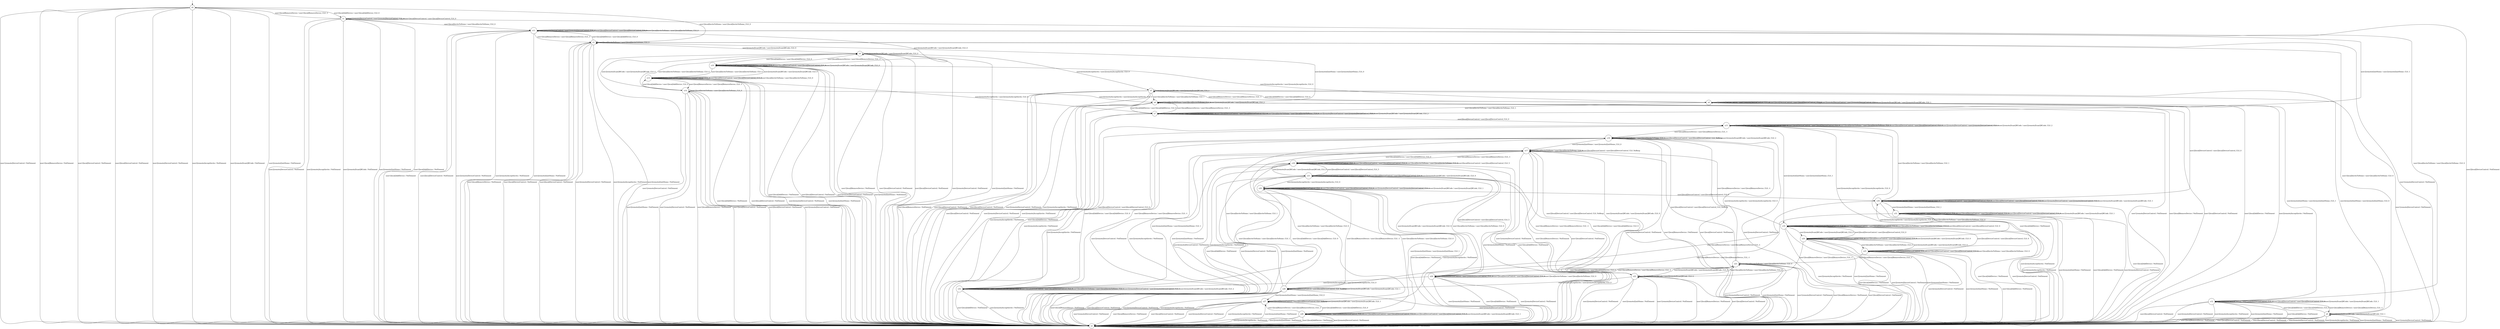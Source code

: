 digraph g {

	s0 [shape="circle" label="s0"];
	s1 [shape="circle" label="s1"];
	s2 [shape="circle" label="s2"];
	s3 [shape="circle" label="s3"];
	s4 [shape="circle" label="s4"];
	s5 [shape="circle" label="s5"];
	s6 [shape="circle" label="s6"];
	s7 [shape="circle" label="s7"];
	s8 [shape="circle" label="s8"];
	s9 [shape="circle" label="s9"];
	s10 [shape="circle" label="s10"];
	s11 [shape="circle" label="s11"];
	s12 [shape="circle" label="s12"];
	s13 [shape="circle" label="s13"];
	s14 [shape="circle" label="s14"];
	s15 [shape="circle" label="s15"];
	s16 [shape="circle" label="s16"];
	s17 [shape="circle" label="s17"];
	s18 [shape="circle" label="s18"];
	s19 [shape="circle" label="s19"];
	s20 [shape="circle" label="s20"];
	s21 [shape="circle" label="s21"];
	s22 [shape="circle" label="s22"];
	s23 [shape="circle" label="s23"];
	s24 [shape="circle" label="s24"];
	s25 [shape="circle" label="s25"];
	s26 [shape="circle" label="s26"];
	s27 [shape="circle" label="s27"];
	s28 [shape="circle" label="s28"];
	s29 [shape="circle" label="s29"];
	s30 [shape="circle" label="s30"];
	s31 [shape="circle" label="s31"];
	s32 [shape="circle" label="s32"];
	s0 -> s2 [label="user1|remote|DeviceControl / NoElement"];
	s0 -> s1 [label="user1|local|AddDevice / user1|local|AddDevice_CLS_0"];
	s0 -> s2 [label="user1|local|RemoveDevice / NoElement"];
	s0 -> s2 [label="user1|local|DeviceControl / NoElement"];
	s0 -> s3 [label="user1|local|InviteToHome / user1|local|InviteToHome_CLS_0"];
	s0 -> s2 [label="user2|local|DeviceControl / NoElement"];
	s0 -> s2 [label="user2|remote|DeviceControl / NoElement"];
	s0 -> s2 [label="user2|remote|AcceptInvite / NoElement"];
	s0 -> s2 [label="user2|remote|ScanQRCode / NoElement"];
	s0 -> s2 [label="user2|remote|QuitHome / NoElement"];
	s1 -> s1 [label="user1|remote|DeviceControl / user1|remote|DeviceControl_CLS_-1"];
	s1 -> s2 [label="user1|local|AddDevice / NoElement"];
	s1 -> s0 [label="user1|local|RemoveDevice / user1|local|RemoveDevice_CLS_-1"];
	s1 -> s1 [label="user1|local|DeviceControl / user1|local|DeviceControl_CLS_0"];
	s1 -> s11 [label="user1|local|InviteToHome / user1|local|InviteToHome_CLS_0"];
	s1 -> s2 [label="user2|local|DeviceControl / NoElement"];
	s1 -> s2 [label="user2|remote|DeviceControl / NoElement"];
	s1 -> s2 [label="user2|remote|AcceptInvite / NoElement"];
	s1 -> s2 [label="user2|remote|ScanQRCode / NoElement"];
	s1 -> s2 [label="user2|remote|QuitHome / NoElement"];
	s2 -> s2 [label="user1|remote|DeviceControl / NoElement"];
	s2 -> s2 [label="user1|local|AddDevice / NoElement"];
	s2 -> s2 [label="user1|local|RemoveDevice / NoElement"];
	s2 -> s2 [label="user1|local|DeviceControl / NoElement"];
	s2 -> s2 [label="user1|local|InviteToHome / NoElement"];
	s2 -> s2 [label="user2|local|DeviceControl / NoElement"];
	s2 -> s2 [label="user2|remote|DeviceControl / NoElement"];
	s2 -> s2 [label="user2|remote|AcceptInvite / NoElement"];
	s2 -> s2 [label="user2|remote|ScanQRCode / NoElement"];
	s2 -> s2 [label="user2|remote|QuitHome / NoElement"];
	s3 -> s2 [label="user1|remote|DeviceControl / NoElement"];
	s3 -> s11 [label="user1|local|AddDevice / user1|local|AddDevice_CLS_0"];
	s3 -> s2 [label="user1|local|RemoveDevice / NoElement"];
	s3 -> s2 [label="user1|local|DeviceControl / NoElement"];
	s3 -> s3 [label="user1|local|InviteToHome / user1|local|InviteToHome_CLS_0"];
	s3 -> s2 [label="user2|local|DeviceControl / NoElement"];
	s3 -> s2 [label="user2|remote|DeviceControl / NoElement"];
	s3 -> s2 [label="user2|remote|AcceptInvite / NoElement"];
	s3 -> s4 [label="user2|remote|ScanQRCode / user2|remote|ScanQRCode_CLS_0"];
	s3 -> s2 [label="user2|remote|QuitHome / NoElement"];
	s4 -> s2 [label="user1|remote|DeviceControl / NoElement"];
	s4 -> s10 [label="user1|local|AddDevice / user1|local|AddDevice_CLS_0"];
	s4 -> s2 [label="user1|local|RemoveDevice / NoElement"];
	s4 -> s2 [label="user1|local|DeviceControl / NoElement"];
	s4 -> s14 [label="user1|local|InviteToHome / user1|local|InviteToHome_CLS_0"];
	s4 -> s2 [label="user2|local|DeviceControl / NoElement"];
	s4 -> s2 [label="user2|remote|DeviceControl / NoElement"];
	s4 -> s5 [label="user2|remote|AcceptInvite / user2|remote|AcceptInvite_CLS_0"];
	s4 -> s4 [label="user2|remote|ScanQRCode / user2|remote|ScanQRCode_CLS_0"];
	s4 -> s2 [label="user2|remote|QuitHome / NoElement"];
	s5 -> s2 [label="user1|remote|DeviceControl / NoElement"];
	s5 -> s8 [label="user1|local|AddDevice / user1|local|AddDevice_CLS_0"];
	s5 -> s2 [label="user1|local|RemoveDevice / NoElement"];
	s5 -> s2 [label="user1|local|DeviceControl / NoElement"];
	s5 -> s6 [label="user1|local|InviteToHome / user1|local|InviteToHome_CLS_1"];
	s5 -> s2 [label="user2|local|DeviceControl / NoElement"];
	s5 -> s2 [label="user2|remote|DeviceControl / NoElement"];
	s5 -> s2 [label="user2|remote|AcceptInvite / NoElement"];
	s5 -> s5 [label="user2|remote|ScanQRCode / user2|remote|ScanQRCode_CLS_1"];
	s5 -> s9 [label="user2|remote|QuitHome / user2|remote|QuitHome_CLS_0"];
	s6 -> s2 [label="user1|remote|DeviceControl / NoElement"];
	s6 -> s7 [label="user1|local|AddDevice / user1|local|AddDevice_CLS_0"];
	s6 -> s2 [label="user1|local|RemoveDevice / NoElement"];
	s6 -> s2 [label="user1|local|DeviceControl / NoElement"];
	s6 -> s6 [label="user1|local|InviteToHome / user1|local|InviteToHome_CLS_1"];
	s6 -> s2 [label="user2|local|DeviceControl / NoElement"];
	s6 -> s2 [label="user2|remote|DeviceControl / NoElement"];
	s6 -> s2 [label="user2|remote|AcceptInvite / NoElement"];
	s6 -> s6 [label="user2|remote|ScanQRCode / user2|remote|ScanQRCode_CLS_2"];
	s6 -> s3 [label="user2|remote|QuitHome / user2|remote|QuitHome_CLS_0"];
	s7 -> s7 [label="user1|remote|DeviceControl / user1|remote|DeviceControl_CLS_-1"];
	s7 -> s2 [label="user1|local|AddDevice / NoElement"];
	s7 -> s6 [label="user1|local|RemoveDevice / user1|local|RemoveDevice_CLS_-1"];
	s7 -> s7 [label="user1|local|DeviceControl / user1|local|DeviceControl_CLS_0"];
	s7 -> s7 [label="user1|local|InviteToHome / user1|local|InviteToHome_CLS_1"];
	s7 -> s15 [label="user2|local|DeviceControl / user2|local|DeviceControl_CLS_0"];
	s7 -> s7 [label="user2|remote|DeviceControl / user2|remote|DeviceControl_CLS_1"];
	s7 -> s2 [label="user2|remote|AcceptInvite / NoElement"];
	s7 -> s7 [label="user2|remote|ScanQRCode / user2|remote|ScanQRCode_CLS_2"];
	s7 -> s11 [label="user2|remote|QuitHome / user2|remote|QuitHome_CLS_1"];
	s8 -> s8 [label="user1|remote|DeviceControl / user1|remote|DeviceControl_CLS_-1"];
	s8 -> s2 [label="user1|local|AddDevice / NoElement"];
	s8 -> s5 [label="user1|local|RemoveDevice / user1|local|RemoveDevice_CLS_-1"];
	s8 -> s8 [label="user1|local|DeviceControl / user1|local|DeviceControl_CLS_0"];
	s8 -> s7 [label="user1|local|InviteToHome / user1|local|InviteToHome_CLS_1"];
	s8 -> s30 [label="user2|local|DeviceControl / user2|local|DeviceControl_CLS_0"];
	s8 -> s8 [label="user2|remote|DeviceControl / user2|remote|DeviceControl_CLS_1"];
	s8 -> s2 [label="user2|remote|AcceptInvite / NoElement"];
	s8 -> s8 [label="user2|remote|ScanQRCode / user2|remote|ScanQRCode_CLS_1"];
	s8 -> s12 [label="user2|remote|QuitHome / user2|remote|QuitHome_CLS_1"];
	s9 -> s2 [label="user1|remote|DeviceControl / NoElement"];
	s9 -> s12 [label="user1|local|AddDevice / user1|local|AddDevice_CLS_0"];
	s9 -> s2 [label="user1|local|RemoveDevice / NoElement"];
	s9 -> s2 [label="user1|local|DeviceControl / NoElement"];
	s9 -> s3 [label="user1|local|InviteToHome / user1|local|InviteToHome_CLS_0"];
	s9 -> s2 [label="user2|local|DeviceControl / NoElement"];
	s9 -> s2 [label="user2|remote|DeviceControl / NoElement"];
	s9 -> s2 [label="user2|remote|AcceptInvite / NoElement"];
	s9 -> s9 [label="user2|remote|ScanQRCode / user2|remote|ScanQRCode_CLS_1"];
	s9 -> s2 [label="user2|remote|QuitHome / NoElement"];
	s10 -> s10 [label="user1|remote|DeviceControl / user1|remote|DeviceControl_CLS_-1"];
	s10 -> s2 [label="user1|local|AddDevice / NoElement"];
	s10 -> s4 [label="user1|local|RemoveDevice / user1|local|RemoveDevice_CLS_-1"];
	s10 -> s10 [label="user1|local|DeviceControl / user1|local|DeviceControl_CLS_0"];
	s10 -> s13 [label="user1|local|InviteToHome / user1|local|InviteToHome_CLS_0"];
	s10 -> s2 [label="user2|local|DeviceControl / NoElement"];
	s10 -> s2 [label="user2|remote|DeviceControl / NoElement"];
	s10 -> s8 [label="user2|remote|AcceptInvite / user2|remote|AcceptInvite_CLS_0"];
	s10 -> s10 [label="user2|remote|ScanQRCode / user2|remote|ScanQRCode_CLS_0"];
	s10 -> s2 [label="user2|remote|QuitHome / NoElement"];
	s11 -> s11 [label="user1|remote|DeviceControl / user1|remote|DeviceControl_CLS_-1"];
	s11 -> s2 [label="user1|local|AddDevice / NoElement"];
	s11 -> s3 [label="user1|local|RemoveDevice / user1|local|RemoveDevice_CLS_-1"];
	s11 -> s11 [label="user1|local|DeviceControl / user1|local|DeviceControl_CLS_0"];
	s11 -> s11 [label="user1|local|InviteToHome / user1|local|InviteToHome_CLS_0"];
	s11 -> s2 [label="user2|local|DeviceControl / NoElement"];
	s11 -> s2 [label="user2|remote|DeviceControl / NoElement"];
	s11 -> s2 [label="user2|remote|AcceptInvite / NoElement"];
	s11 -> s10 [label="user2|remote|ScanQRCode / user2|remote|ScanQRCode_CLS_0"];
	s11 -> s2 [label="user2|remote|QuitHome / NoElement"];
	s12 -> s12 [label="user1|remote|DeviceControl / user1|remote|DeviceControl_CLS_-1"];
	s12 -> s2 [label="user1|local|AddDevice / NoElement"];
	s12 -> s9 [label="user1|local|RemoveDevice / user1|local|RemoveDevice_CLS_-1"];
	s12 -> s12 [label="user1|local|DeviceControl / user1|local|DeviceControl_CLS_0"];
	s12 -> s11 [label="user1|local|InviteToHome / user1|local|InviteToHome_CLS_0"];
	s12 -> s2 [label="user2|local|DeviceControl / NoElement"];
	s12 -> s2 [label="user2|remote|DeviceControl / NoElement"];
	s12 -> s2 [label="user2|remote|AcceptInvite / NoElement"];
	s12 -> s12 [label="user2|remote|ScanQRCode / user2|remote|ScanQRCode_CLS_1"];
	s12 -> s2 [label="user2|remote|QuitHome / NoElement"];
	s13 -> s13 [label="user1|remote|DeviceControl / user1|remote|DeviceControl_CLS_-1"];
	s13 -> s2 [label="user1|local|AddDevice / NoElement"];
	s13 -> s14 [label="user1|local|RemoveDevice / user1|local|RemoveDevice_CLS_-1"];
	s13 -> s13 [label="user1|local|DeviceControl / user1|local|DeviceControl_CLS_0"];
	s13 -> s13 [label="user1|local|InviteToHome / user1|local|InviteToHome_CLS_0"];
	s13 -> s2 [label="user2|local|DeviceControl / NoElement"];
	s13 -> s2 [label="user2|remote|DeviceControl / NoElement"];
	s13 -> s7 [label="user2|remote|AcceptInvite / user2|remote|AcceptInvite_CLS_0"];
	s13 -> s10 [label="user2|remote|ScanQRCode / user2|remote|ScanQRCode_CLS_0"];
	s13 -> s2 [label="user2|remote|QuitHome / NoElement"];
	s14 -> s2 [label="user1|remote|DeviceControl / NoElement"];
	s14 -> s13 [label="user1|local|AddDevice / user1|local|AddDevice_CLS_0"];
	s14 -> s2 [label="user1|local|RemoveDevice / NoElement"];
	s14 -> s2 [label="user1|local|DeviceControl / NoElement"];
	s14 -> s14 [label="user1|local|InviteToHome / user1|local|InviteToHome_CLS_0"];
	s14 -> s2 [label="user2|local|DeviceControl / NoElement"];
	s14 -> s2 [label="user2|remote|DeviceControl / NoElement"];
	s14 -> s6 [label="user2|remote|AcceptInvite / user2|remote|AcceptInvite_CLS_0"];
	s14 -> s4 [label="user2|remote|ScanQRCode / user2|remote|ScanQRCode_CLS_0"];
	s14 -> s2 [label="user2|remote|QuitHome / NoElement"];
	s15 -> s15 [label="user1|remote|DeviceControl / user1|remote|DeviceControl_CLS_-1"];
	s15 -> s2 [label="user1|local|AddDevice / NoElement"];
	s15 -> s16 [label="user1|local|RemoveDevice / user1|local|RemoveDevice_CLS_-1"];
	s15 -> s15 [label="user1|local|DeviceControl / user1|local|DeviceControl_CLS_0"];
	s15 -> s15 [label="user1|local|InviteToHome / user1|local|InviteToHome_CLS_1"];
	s15 -> s15 [label="user2|local|DeviceControl / user2|local|DeviceControl_CLS_0"];
	s15 -> s15 [label="user2|remote|DeviceControl / user2|remote|DeviceControl_CLS_1"];
	s15 -> s2 [label="user2|remote|AcceptInvite / NoElement"];
	s15 -> s15 [label="user2|remote|ScanQRCode / user2|remote|ScanQRCode_CLS_2"];
	s15 -> s19 [label="user2|remote|QuitHome / user2|remote|QuitHome_CLS_1"];
	s16 -> s2 [label="user1|remote|DeviceControl / NoElement"];
	s16 -> s32 [label="user1|local|AddDevice / user1|local|AddDevice_CLS_0"];
	s16 -> s2 [label="user1|local|RemoveDevice / NoElement"];
	s16 -> s2 [label="user1|local|DeviceControl / NoElement"];
	s16 -> s16 [label="user1|local|InviteToHome / user1|local|InviteToHome_CLS_1"];
	s16 -> s16 [label="user2|local|DeviceControl / user2|local|DeviceControl_CLS_NoResp"];
	s16 -> s2 [label="user2|remote|DeviceControl / NoElement"];
	s16 -> s2 [label="user2|remote|AcceptInvite / NoElement"];
	s16 -> s16 [label="user2|remote|ScanQRCode / user2|remote|ScanQRCode_CLS_2"];
	s16 -> s17 [label="user2|remote|QuitHome / user2|remote|QuitHome_CLS_0"];
	s17 -> s2 [label="user1|remote|DeviceControl / NoElement"];
	s17 -> s18 [label="user1|local|AddDevice / user1|local|AddDevice_CLS_0"];
	s17 -> s2 [label="user1|local|RemoveDevice / NoElement"];
	s17 -> s2 [label="user1|local|DeviceControl / NoElement"];
	s17 -> s17 [label="user1|local|InviteToHome / user1|local|InviteToHome_CLS_0"];
	s17 -> s17 [label="user2|local|DeviceControl / user2|local|DeviceControl_CLS_NoResp"];
	s17 -> s2 [label="user2|remote|DeviceControl / NoElement"];
	s17 -> s2 [label="user2|remote|AcceptInvite / NoElement"];
	s17 -> s22 [label="user2|remote|ScanQRCode / user2|remote|ScanQRCode_CLS_0"];
	s17 -> s2 [label="user2|remote|QuitHome / NoElement"];
	s18 -> s18 [label="user1|remote|DeviceControl / user1|remote|DeviceControl_CLS_-1"];
	s18 -> s2 [label="user1|local|AddDevice / NoElement"];
	s18 -> s17 [label="user1|local|RemoveDevice / user1|local|RemoveDevice_CLS_-1"];
	s18 -> s18 [label="user1|local|DeviceControl / user1|local|DeviceControl_CLS_0"];
	s18 -> s18 [label="user1|local|InviteToHome / user1|local|InviteToHome_CLS_0"];
	s18 -> s18 [label="user2|local|DeviceControl / user2|local|DeviceControl_CLS_5"];
	s18 -> s2 [label="user2|remote|DeviceControl / NoElement"];
	s18 -> s2 [label="user2|remote|AcceptInvite / NoElement"];
	s18 -> s21 [label="user2|remote|ScanQRCode / user2|remote|ScanQRCode_CLS_0"];
	s18 -> s2 [label="user2|remote|QuitHome / NoElement"];
	s19 -> s19 [label="user1|remote|DeviceControl / user1|remote|DeviceControl_CLS_-1"];
	s19 -> s2 [label="user1|local|AddDevice / NoElement"];
	s19 -> s17 [label="user1|local|RemoveDevice / user1|local|RemoveDevice_CLS_-1"];
	s19 -> s19 [label="user1|local|DeviceControl / user1|local|DeviceControl_CLS_0"];
	s19 -> s19 [label="user1|local|InviteToHome / user1|local|InviteToHome_CLS_0"];
	s19 -> s19 [label="user2|local|DeviceControl / user2|local|DeviceControl_CLS_0"];
	s19 -> s2 [label="user2|remote|DeviceControl / NoElement"];
	s19 -> s2 [label="user2|remote|AcceptInvite / NoElement"];
	s19 -> s20 [label="user2|remote|ScanQRCode / user2|remote|ScanQRCode_CLS_0"];
	s19 -> s2 [label="user2|remote|QuitHome / NoElement"];
	s20 -> s20 [label="user1|remote|DeviceControl / user1|remote|DeviceControl_CLS_-1"];
	s20 -> s2 [label="user1|local|AddDevice / NoElement"];
	s20 -> s22 [label="user1|local|RemoveDevice / user1|local|RemoveDevice_CLS_-1"];
	s20 -> s20 [label="user1|local|DeviceControl / user1|local|DeviceControl_CLS_0"];
	s20 -> s25 [label="user1|local|InviteToHome / user1|local|InviteToHome_CLS_0"];
	s20 -> s19 [label="user2|local|DeviceControl / user2|local|DeviceControl_CLS_0"];
	s20 -> s2 [label="user2|remote|DeviceControl / NoElement"];
	s20 -> s30 [label="user2|remote|AcceptInvite / user2|remote|AcceptInvite_CLS_0"];
	s20 -> s20 [label="user2|remote|ScanQRCode / user2|remote|ScanQRCode_CLS_0"];
	s20 -> s2 [label="user2|remote|QuitHome / NoElement"];
	s21 -> s21 [label="user1|remote|DeviceControl / user1|remote|DeviceControl_CLS_-1"];
	s21 -> s2 [label="user1|local|AddDevice / NoElement"];
	s21 -> s22 [label="user1|local|RemoveDevice / user1|local|RemoveDevice_CLS_-1"];
	s21 -> s21 [label="user1|local|DeviceControl / user1|local|DeviceControl_CLS_0"];
	s21 -> s24 [label="user1|local|InviteToHome / user1|local|InviteToHome_CLS_0"];
	s21 -> s18 [label="user2|local|DeviceControl / user2|local|DeviceControl_CLS_5"];
	s21 -> s2 [label="user2|remote|DeviceControl / NoElement"];
	s21 -> s29 [label="user2|remote|AcceptInvite / user2|remote|AcceptInvite_CLS_0"];
	s21 -> s21 [label="user2|remote|ScanQRCode / user2|remote|ScanQRCode_CLS_0"];
	s21 -> s2 [label="user2|remote|QuitHome / NoElement"];
	s22 -> s2 [label="user1|remote|DeviceControl / NoElement"];
	s22 -> s21 [label="user1|local|AddDevice / user1|local|AddDevice_CLS_0"];
	s22 -> s2 [label="user1|local|RemoveDevice / NoElement"];
	s22 -> s2 [label="user1|local|DeviceControl / NoElement"];
	s22 -> s23 [label="user1|local|InviteToHome / user1|local|InviteToHome_CLS_0"];
	s22 -> s17 [label="user2|local|DeviceControl / user2|local|DeviceControl_CLS_NoResp"];
	s22 -> s2 [label="user2|remote|DeviceControl / NoElement"];
	s22 -> s26 [label="user2|remote|AcceptInvite / user2|remote|AcceptInvite_CLS_0"];
	s22 -> s22 [label="user2|remote|ScanQRCode / user2|remote|ScanQRCode_CLS_0"];
	s22 -> s2 [label="user2|remote|QuitHome / NoElement"];
	s23 -> s2 [label="user1|remote|DeviceControl / NoElement"];
	s23 -> s24 [label="user1|local|AddDevice / user1|local|AddDevice_CLS_0"];
	s23 -> s2 [label="user1|local|RemoveDevice / NoElement"];
	s23 -> s2 [label="user1|local|DeviceControl / NoElement"];
	s23 -> s23 [label="user1|local|InviteToHome / user1|local|InviteToHome_CLS_0"];
	s23 -> s17 [label="user2|local|DeviceControl / user2|local|DeviceControl_CLS_NoResp"];
	s23 -> s2 [label="user2|remote|DeviceControl / NoElement"];
	s23 -> s16 [label="user2|remote|AcceptInvite / user2|remote|AcceptInvite_CLS_0"];
	s23 -> s22 [label="user2|remote|ScanQRCode / user2|remote|ScanQRCode_CLS_0"];
	s23 -> s2 [label="user2|remote|QuitHome / NoElement"];
	s24 -> s24 [label="user1|remote|DeviceControl / user1|remote|DeviceControl_CLS_-1"];
	s24 -> s2 [label="user1|local|AddDevice / NoElement"];
	s24 -> s23 [label="user1|local|RemoveDevice / user1|local|RemoveDevice_CLS_-1"];
	s24 -> s24 [label="user1|local|DeviceControl / user1|local|DeviceControl_CLS_0"];
	s24 -> s24 [label="user1|local|InviteToHome / user1|local|InviteToHome_CLS_0"];
	s24 -> s18 [label="user2|local|DeviceControl / user2|local|DeviceControl_CLS_5"];
	s24 -> s2 [label="user2|remote|DeviceControl / NoElement"];
	s24 -> s32 [label="user2|remote|AcceptInvite / user2|remote|AcceptInvite_CLS_0"];
	s24 -> s21 [label="user2|remote|ScanQRCode / user2|remote|ScanQRCode_CLS_0"];
	s24 -> s2 [label="user2|remote|QuitHome / NoElement"];
	s25 -> s25 [label="user1|remote|DeviceControl / user1|remote|DeviceControl_CLS_-1"];
	s25 -> s2 [label="user1|local|AddDevice / NoElement"];
	s25 -> s23 [label="user1|local|RemoveDevice / user1|local|RemoveDevice_CLS_-1"];
	s25 -> s25 [label="user1|local|DeviceControl / user1|local|DeviceControl_CLS_0"];
	s25 -> s25 [label="user1|local|InviteToHome / user1|local|InviteToHome_CLS_0"];
	s25 -> s19 [label="user2|local|DeviceControl / user2|local|DeviceControl_CLS_0"];
	s25 -> s2 [label="user2|remote|DeviceControl / NoElement"];
	s25 -> s15 [label="user2|remote|AcceptInvite / user2|remote|AcceptInvite_CLS_0"];
	s25 -> s20 [label="user2|remote|ScanQRCode / user2|remote|ScanQRCode_CLS_0"];
	s25 -> s2 [label="user2|remote|QuitHome / NoElement"];
	s26 -> s2 [label="user1|remote|DeviceControl / NoElement"];
	s26 -> s29 [label="user1|local|AddDevice / user1|local|AddDevice_CLS_0"];
	s26 -> s2 [label="user1|local|RemoveDevice / NoElement"];
	s26 -> s2 [label="user1|local|DeviceControl / NoElement"];
	s26 -> s16 [label="user1|local|InviteToHome / user1|local|InviteToHome_CLS_1"];
	s26 -> s26 [label="user2|local|DeviceControl / user2|local|DeviceControl_CLS_NoResp"];
	s26 -> s2 [label="user2|remote|DeviceControl / NoElement"];
	s26 -> s2 [label="user2|remote|AcceptInvite / NoElement"];
	s26 -> s26 [label="user2|remote|ScanQRCode / user2|remote|ScanQRCode_CLS_1"];
	s26 -> s27 [label="user2|remote|QuitHome / user2|remote|QuitHome_CLS_0"];
	s27 -> s2 [label="user1|remote|DeviceControl / NoElement"];
	s27 -> s28 [label="user1|local|AddDevice / user1|local|AddDevice_CLS_0"];
	s27 -> s2 [label="user1|local|RemoveDevice / NoElement"];
	s27 -> s2 [label="user1|local|DeviceControl / NoElement"];
	s27 -> s17 [label="user1|local|InviteToHome / user1|local|InviteToHome_CLS_0"];
	s27 -> s27 [label="user2|local|DeviceControl / user2|local|DeviceControl_CLS_NoResp"];
	s27 -> s2 [label="user2|remote|DeviceControl / NoElement"];
	s27 -> s2 [label="user2|remote|AcceptInvite / NoElement"];
	s27 -> s27 [label="user2|remote|ScanQRCode / user2|remote|ScanQRCode_CLS_1"];
	s27 -> s2 [label="user2|remote|QuitHome / NoElement"];
	s28 -> s28 [label="user1|remote|DeviceControl / user1|remote|DeviceControl_CLS_-1"];
	s28 -> s2 [label="user1|local|AddDevice / NoElement"];
	s28 -> s27 [label="user1|local|RemoveDevice / user1|local|RemoveDevice_CLS_-1"];
	s28 -> s28 [label="user1|local|DeviceControl / user1|local|DeviceControl_CLS_0"];
	s28 -> s18 [label="user1|local|InviteToHome / user1|local|InviteToHome_CLS_0"];
	s28 -> s28 [label="user2|local|DeviceControl / user2|local|DeviceControl_CLS_5"];
	s28 -> s2 [label="user2|remote|DeviceControl / NoElement"];
	s28 -> s2 [label="user2|remote|AcceptInvite / NoElement"];
	s28 -> s28 [label="user2|remote|ScanQRCode / user2|remote|ScanQRCode_CLS_1"];
	s28 -> s2 [label="user2|remote|QuitHome / NoElement"];
	s29 -> s29 [label="user1|remote|DeviceControl / user1|remote|DeviceControl_CLS_-1"];
	s29 -> s2 [label="user1|local|AddDevice / NoElement"];
	s29 -> s26 [label="user1|local|RemoveDevice / user1|local|RemoveDevice_CLS_-1"];
	s29 -> s29 [label="user1|local|DeviceControl / user1|local|DeviceControl_CLS_0"];
	s29 -> s32 [label="user1|local|InviteToHome / user1|local|InviteToHome_CLS_1"];
	s29 -> s30 [label="user2|local|DeviceControl / user2|local|DeviceControl_CLS_0"];
	s29 -> s29 [label="user2|remote|DeviceControl / user2|remote|DeviceControl_CLS_1"];
	s29 -> s2 [label="user2|remote|AcceptInvite / NoElement"];
	s29 -> s29 [label="user2|remote|ScanQRCode / user2|remote|ScanQRCode_CLS_1"];
	s29 -> s28 [label="user2|remote|QuitHome / user2|remote|QuitHome_CLS_1"];
	s30 -> s30 [label="user1|remote|DeviceControl / user1|remote|DeviceControl_CLS_-1"];
	s30 -> s2 [label="user1|local|AddDevice / NoElement"];
	s30 -> s26 [label="user1|local|RemoveDevice / user1|local|RemoveDevice_CLS_-1"];
	s30 -> s30 [label="user1|local|DeviceControl / user1|local|DeviceControl_CLS_0"];
	s30 -> s15 [label="user1|local|InviteToHome / user1|local|InviteToHome_CLS_1"];
	s30 -> s30 [label="user2|local|DeviceControl / user2|local|DeviceControl_CLS_0"];
	s30 -> s30 [label="user2|remote|DeviceControl / user2|remote|DeviceControl_CLS_1"];
	s30 -> s2 [label="user2|remote|AcceptInvite / NoElement"];
	s30 -> s30 [label="user2|remote|ScanQRCode / user2|remote|ScanQRCode_CLS_1"];
	s30 -> s31 [label="user2|remote|QuitHome / user2|remote|QuitHome_CLS_1"];
	s31 -> s31 [label="user1|remote|DeviceControl / user1|remote|DeviceControl_CLS_-1"];
	s31 -> s2 [label="user1|local|AddDevice / NoElement"];
	s31 -> s27 [label="user1|local|RemoveDevice / user1|local|RemoveDevice_CLS_-1"];
	s31 -> s31 [label="user1|local|DeviceControl / user1|local|DeviceControl_CLS_0"];
	s31 -> s19 [label="user1|local|InviteToHome / user1|local|InviteToHome_CLS_0"];
	s31 -> s31 [label="user2|local|DeviceControl / user2|local|DeviceControl_CLS_0"];
	s31 -> s2 [label="user2|remote|DeviceControl / NoElement"];
	s31 -> s2 [label="user2|remote|AcceptInvite / NoElement"];
	s31 -> s31 [label="user2|remote|ScanQRCode / user2|remote|ScanQRCode_CLS_1"];
	s31 -> s2 [label="user2|remote|QuitHome / NoElement"];
	s32 -> s32 [label="user1|remote|DeviceControl / user1|remote|DeviceControl_CLS_-1"];
	s32 -> s2 [label="user1|local|AddDevice / NoElement"];
	s32 -> s16 [label="user1|local|RemoveDevice / user1|local|RemoveDevice_CLS_-1"];
	s32 -> s32 [label="user1|local|DeviceControl / user1|local|DeviceControl_CLS_0"];
	s32 -> s32 [label="user1|local|InviteToHome / user1|local|InviteToHome_CLS_1"];
	s32 -> s15 [label="user2|local|DeviceControl / user2|local|DeviceControl_CLS_0"];
	s32 -> s32 [label="user2|remote|DeviceControl / user2|remote|DeviceControl_CLS_1"];
	s32 -> s2 [label="user2|remote|AcceptInvite / NoElement"];
	s32 -> s32 [label="user2|remote|ScanQRCode / user2|remote|ScanQRCode_CLS_2"];
	s32 -> s18 [label="user2|remote|QuitHome / user2|remote|QuitHome_CLS_1"];

__start0 [label="" shape="none" width="0" height="0"];
__start0 -> s0;

}
